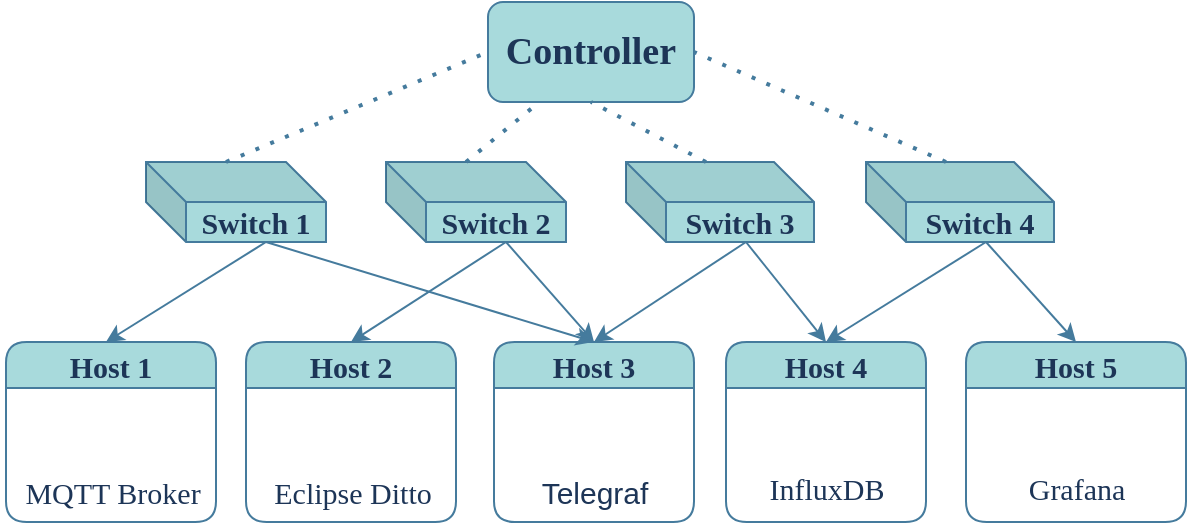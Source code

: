 <mxfile version="22.0.0" type="github">
  <diagram id="C5RBs43oDa-KdzZeNtuy" name="Page-1">
    <mxGraphModel dx="841" dy="452" grid="1" gridSize="10" guides="1" tooltips="1" connect="1" arrows="1" fold="1" page="1" pageScale="1" pageWidth="827" pageHeight="1169" math="0" shadow="0">
      <root>
        <mxCell id="WIyWlLk6GJQsqaUBKTNV-0" />
        <mxCell id="WIyWlLk6GJQsqaUBKTNV-1" parent="WIyWlLk6GJQsqaUBKTNV-0" />
        <mxCell id="kD6Mo4vfzYvjTnUpct2I-0" value="Host 1" style="swimlane;startSize=23;labelBackgroundColor=none;fillColor=#A8DADC;strokeColor=#457B9D;fontColor=#1D3557;fontSize=15;fontFamily=Times New Roman;rounded=1;" parent="WIyWlLk6GJQsqaUBKTNV-1" vertex="1">
          <mxGeometry x="40" y="320" width="105" height="90" as="geometry" />
        </mxCell>
        <mxCell id="kD6Mo4vfzYvjTnUpct2I-3" value="" style="shape=image;verticalLabelPosition=bottom;labelBackgroundColor=none;verticalAlign=top;aspect=fixed;imageAspect=0;image=https://vmssoftware.com/images/intro/product/mosquitto.png;fillColor=#A8DADC;strokeColor=#457B9D;fontColor=#1D3557;rounded=1;" parent="kD6Mo4vfzYvjTnUpct2I-0" vertex="1">
          <mxGeometry x="35" y="27.5" width="35" height="35" as="geometry" />
        </mxCell>
        <mxCell id="kD6Mo4vfzYvjTnUpct2I-4" value="&lt;font face=&quot;Times New Roman&quot; style=&quot;font-size: 15px;&quot;&gt;MQTT Broker&lt;/font&gt;" style="text;html=1;align=center;verticalAlign=middle;resizable=0;points=[];autosize=1;strokeColor=none;fillColor=none;labelBackgroundColor=none;fontColor=#1D3557;rounded=1;" parent="kD6Mo4vfzYvjTnUpct2I-0" vertex="1">
          <mxGeometry x="-2.5" y="60" width="110" height="30" as="geometry" />
        </mxCell>
        <mxCell id="kD6Mo4vfzYvjTnUpct2I-2" value="&lt;font face=&quot;Times New Roman&quot; style=&quot;font-size: 19px;&quot;&gt;&lt;b&gt;Controller&lt;/b&gt;&lt;/font&gt;" style="rounded=1;whiteSpace=wrap;html=1;labelBackgroundColor=none;fillColor=#A8DADC;strokeColor=#457B9D;fontColor=#1D3557;" parent="WIyWlLk6GJQsqaUBKTNV-1" vertex="1">
          <mxGeometry x="281" y="150" width="103" height="50" as="geometry" />
        </mxCell>
        <mxCell id="kD6Mo4vfzYvjTnUpct2I-5" value="Host 2" style="swimlane;startSize=23;labelBackgroundColor=none;fillColor=#A8DADC;strokeColor=#457B9D;fontColor=#1D3557;fontSize=15;fontFamily=Times New Roman;rounded=1;" parent="WIyWlLk6GJQsqaUBKTNV-1" vertex="1">
          <mxGeometry x="160" y="320" width="105" height="90" as="geometry" />
        </mxCell>
        <mxCell id="kD6Mo4vfzYvjTnUpct2I-7" value="&lt;font face=&quot;Times New Roman&quot; style=&quot;font-size: 15px;&quot;&gt;Eclipse Ditto&lt;/font&gt;" style="text;html=1;align=center;verticalAlign=middle;resizable=0;points=[];autosize=1;strokeColor=none;fillColor=none;labelBackgroundColor=none;fontColor=#1D3557;rounded=1;" parent="kD6Mo4vfzYvjTnUpct2I-5" vertex="1">
          <mxGeometry x="2.5" y="60" width="100" height="30" as="geometry" />
        </mxCell>
        <mxCell id="kD6Mo4vfzYvjTnUpct2I-28" value="" style="shape=image;verticalLabelPosition=bottom;labelBackgroundColor=none;verticalAlign=top;aspect=fixed;imageAspect=0;image=https://predictiveworks.github.io/assets/images/ditto.png;fillColor=#A8DADC;strokeColor=#457B9D;fontColor=#1D3557;rounded=1;" parent="kD6Mo4vfzYvjTnUpct2I-5" vertex="1">
          <mxGeometry x="35" y="27.5" width="35" height="35" as="geometry" />
        </mxCell>
        <mxCell id="kD6Mo4vfzYvjTnUpct2I-8" value="Host 3" style="swimlane;startSize=23;labelBackgroundColor=none;fillColor=#A8DADC;strokeColor=#457B9D;fontColor=#1D3557;fontSize=15;fontFamily=Times New Roman;rounded=1;" parent="WIyWlLk6GJQsqaUBKTNV-1" vertex="1">
          <mxGeometry x="284" y="320" width="100" height="90" as="geometry" />
        </mxCell>
        <mxCell id="kD6Mo4vfzYvjTnUpct2I-10" value="&lt;font style=&quot;font-size: 15px;&quot;&gt;Telegraf&lt;/font&gt;" style="text;html=1;align=center;verticalAlign=middle;resizable=0;points=[];autosize=1;strokeColor=none;fillColor=none;labelBackgroundColor=none;fontColor=#1D3557;rounded=1;" parent="kD6Mo4vfzYvjTnUpct2I-8" vertex="1">
          <mxGeometry x="10" y="60" width="80" height="30" as="geometry" />
        </mxCell>
        <mxCell id="kD6Mo4vfzYvjTnUpct2I-31" value="" style="shape=image;verticalLabelPosition=bottom;labelBackgroundColor=none;verticalAlign=top;aspect=fixed;imageAspect=0;image=https://projects.task.gda.pl/uploads/-/system/project/avatar/318/telegraf_role_logo.png;fillColor=#A8DADC;strokeColor=#457B9D;fontColor=#1D3557;rounded=1;" parent="kD6Mo4vfzYvjTnUpct2I-8" vertex="1">
          <mxGeometry x="34.75" y="29.75" width="30.5" height="30.5" as="geometry" />
        </mxCell>
        <mxCell id="kD6Mo4vfzYvjTnUpct2I-11" value="Host 4" style="swimlane;startSize=23;labelBackgroundColor=none;fillColor=#A8DADC;strokeColor=#457B9D;fontColor=#1D3557;fontSize=15;fontFamily=Times New Roman;rounded=1;" parent="WIyWlLk6GJQsqaUBKTNV-1" vertex="1">
          <mxGeometry x="400" y="320" width="100" height="90" as="geometry" />
        </mxCell>
        <mxCell id="kD6Mo4vfzYvjTnUpct2I-13" value="&lt;font face=&quot;Times New Roman&quot; style=&quot;font-size: 15px;&quot;&gt;InfluxDB&lt;/font&gt;" style="text;html=1;align=center;verticalAlign=middle;resizable=0;points=[];autosize=1;strokeColor=none;fillColor=none;labelBackgroundColor=none;fontColor=#1D3557;rounded=1;" parent="kD6Mo4vfzYvjTnUpct2I-11" vertex="1">
          <mxGeometry x="10" y="58" width="80" height="30" as="geometry" />
        </mxCell>
        <mxCell id="kD6Mo4vfzYvjTnUpct2I-32" value="" style="shape=image;verticalLabelPosition=bottom;labelBackgroundColor=none;verticalAlign=top;aspect=fixed;imageAspect=0;image=https://assets.zabbix.com/img/brands/influxdb.svg;fillColor=#A8DADC;strokeColor=#457B9D;fontColor=#1D3557;direction=south;rounded=1;" parent="kD6Mo4vfzYvjTnUpct2I-11" vertex="1">
          <mxGeometry x="34.4" y="29.41" width="31.19" height="31.19" as="geometry" />
        </mxCell>
        <mxCell id="kD6Mo4vfzYvjTnUpct2I-14" value="Host 5" style="swimlane;startSize=23;labelBackgroundColor=none;fillColor=#A8DADC;strokeColor=#457B9D;fontColor=#1D3557;fontSize=15;fontFamily=Times New Roman;rounded=1;" parent="WIyWlLk6GJQsqaUBKTNV-1" vertex="1">
          <mxGeometry x="520" y="320" width="110" height="90" as="geometry" />
        </mxCell>
        <mxCell id="kD6Mo4vfzYvjTnUpct2I-16" value="&lt;font face=&quot;Times New Roman&quot; style=&quot;font-size: 15px;&quot;&gt;Grafana&lt;/font&gt;" style="text;html=1;align=center;verticalAlign=middle;resizable=0;points=[];autosize=1;strokeColor=none;fillColor=none;labelBackgroundColor=none;fontColor=#1D3557;rounded=1;" parent="kD6Mo4vfzYvjTnUpct2I-14" vertex="1">
          <mxGeometry x="20" y="58" width="70" height="30" as="geometry" />
        </mxCell>
        <mxCell id="kD6Mo4vfzYvjTnUpct2I-34" value="" style="shape=image;verticalLabelPosition=bottom;labelBackgroundColor=none;verticalAlign=top;aspect=fixed;imageAspect=0;image=https://seeklogo.com/images/G/grafana-logo-15BA0AFA8A-seeklogo.com.png;fillColor=#A8DADC;strokeColor=#457B9D;fontColor=#1D3557;rounded=1;" parent="kD6Mo4vfzYvjTnUpct2I-14" vertex="1">
          <mxGeometry x="35.28" y="28.99" width="29.45" height="32.02" as="geometry" />
        </mxCell>
        <mxCell id="kD6Mo4vfzYvjTnUpct2I-17" value="&lt;font face=&quot;Times New Roman&quot; style=&quot;font-size: 15px;&quot;&gt;&lt;b&gt;Switch 1&lt;/b&gt;&lt;/font&gt;" style="shape=cube;whiteSpace=wrap;html=1;boundedLbl=1;backgroundOutline=1;darkOpacity=0.05;darkOpacity2=0.1;labelBackgroundColor=none;fillColor=#A8DADC;strokeColor=#457B9D;fontColor=#1D3557;rounded=1;" parent="WIyWlLk6GJQsqaUBKTNV-1" vertex="1">
          <mxGeometry x="110" y="230" width="90" height="40" as="geometry" />
        </mxCell>
        <mxCell id="kD6Mo4vfzYvjTnUpct2I-18" value="&lt;font face=&quot;Times New Roman&quot; style=&quot;font-size: 15px;&quot;&gt;&lt;b&gt;Switch 2&lt;/b&gt;&lt;/font&gt;" style="shape=cube;whiteSpace=wrap;html=1;boundedLbl=1;backgroundOutline=1;darkOpacity=0.05;darkOpacity2=0.1;labelBackgroundColor=none;fillColor=#A8DADC;strokeColor=#457B9D;fontColor=#1D3557;rounded=1;" parent="WIyWlLk6GJQsqaUBKTNV-1" vertex="1">
          <mxGeometry x="230" y="230" width="90" height="40" as="geometry" />
        </mxCell>
        <mxCell id="kD6Mo4vfzYvjTnUpct2I-19" value="&lt;font face=&quot;Times New Roman&quot; style=&quot;font-size: 15px;&quot;&gt;&lt;b&gt;Switch 3&lt;/b&gt;&lt;/font&gt;" style="shape=cube;whiteSpace=wrap;html=1;boundedLbl=1;backgroundOutline=1;darkOpacity=0.05;darkOpacity2=0.1;labelBackgroundColor=none;fillColor=#A8DADC;strokeColor=#457B9D;fontColor=#1D3557;rounded=1;" parent="WIyWlLk6GJQsqaUBKTNV-1" vertex="1">
          <mxGeometry x="350" y="230" width="94" height="40" as="geometry" />
        </mxCell>
        <mxCell id="kD6Mo4vfzYvjTnUpct2I-20" value="&lt;font face=&quot;Times New Roman&quot; style=&quot;font-size: 15px;&quot;&gt;&lt;b&gt;Switch 4&lt;/b&gt;&lt;/font&gt;" style="shape=cube;whiteSpace=wrap;html=1;boundedLbl=1;backgroundOutline=1;darkOpacity=0.05;darkOpacity2=0.1;labelBackgroundColor=none;fillColor=#A8DADC;strokeColor=#457B9D;fontColor=#1D3557;rounded=1;" parent="WIyWlLk6GJQsqaUBKTNV-1" vertex="1">
          <mxGeometry x="470" y="230" width="94" height="40" as="geometry" />
        </mxCell>
        <mxCell id="kD6Mo4vfzYvjTnUpct2I-35" value="" style="endArrow=none;dashed=1;html=1;dashPattern=1 3;strokeWidth=2;rounded=1;entryX=0;entryY=0.5;entryDx=0;entryDy=0;exitX=0;exitY=0;exitDx=40;exitDy=0;exitPerimeter=0;labelBackgroundColor=none;strokeColor=#457B9D;fontColor=default;" parent="WIyWlLk6GJQsqaUBKTNV-1" source="kD6Mo4vfzYvjTnUpct2I-17" target="kD6Mo4vfzYvjTnUpct2I-2" edge="1">
          <mxGeometry width="50" height="50" relative="1" as="geometry">
            <mxPoint x="190" y="190" as="sourcePoint" />
            <mxPoint x="340" y="100" as="targetPoint" />
          </mxGeometry>
        </mxCell>
        <mxCell id="kD6Mo4vfzYvjTnUpct2I-36" value="" style="endArrow=none;dashed=1;html=1;dashPattern=1 3;strokeWidth=2;rounded=1;entryX=0.25;entryY=1;entryDx=0;entryDy=0;exitX=0;exitY=0;exitDx=40;exitDy=0;exitPerimeter=0;labelBackgroundColor=none;strokeColor=#457B9D;fontColor=default;" parent="WIyWlLk6GJQsqaUBKTNV-1" source="kD6Mo4vfzYvjTnUpct2I-18" target="kD6Mo4vfzYvjTnUpct2I-2" edge="1">
          <mxGeometry width="50" height="50" relative="1" as="geometry">
            <mxPoint x="320" y="190" as="sourcePoint" />
            <mxPoint x="470" y="100" as="targetPoint" />
          </mxGeometry>
        </mxCell>
        <mxCell id="kD6Mo4vfzYvjTnUpct2I-37" value="" style="endArrow=none;dashed=1;html=1;dashPattern=1 3;strokeWidth=2;rounded=1;entryX=0.5;entryY=1;entryDx=0;entryDy=0;exitX=0;exitY=0;exitDx=40;exitDy=0;exitPerimeter=0;labelBackgroundColor=none;strokeColor=#457B9D;fontColor=default;" parent="WIyWlLk6GJQsqaUBKTNV-1" source="kD6Mo4vfzYvjTnUpct2I-19" target="kD6Mo4vfzYvjTnUpct2I-2" edge="1">
          <mxGeometry width="50" height="50" relative="1" as="geometry">
            <mxPoint x="469" y="200" as="sourcePoint" />
            <mxPoint x="530" y="100" as="targetPoint" />
          </mxGeometry>
        </mxCell>
        <mxCell id="kD6Mo4vfzYvjTnUpct2I-38" value="" style="endArrow=none;dashed=1;html=1;dashPattern=1 3;strokeWidth=2;rounded=1;entryX=1;entryY=0.5;entryDx=0;entryDy=0;exitX=0;exitY=0;exitDx=40;exitDy=0;exitPerimeter=0;labelBackgroundColor=none;strokeColor=#457B9D;fontColor=default;" parent="WIyWlLk6GJQsqaUBKTNV-1" source="kD6Mo4vfzYvjTnUpct2I-20" target="kD6Mo4vfzYvjTnUpct2I-2" edge="1">
          <mxGeometry width="50" height="50" relative="1" as="geometry">
            <mxPoint x="630" y="190" as="sourcePoint" />
            <mxPoint x="580" y="90" as="targetPoint" />
          </mxGeometry>
        </mxCell>
        <mxCell id="kD6Mo4vfzYvjTnUpct2I-40" value="" style="endArrow=classic;html=1;exitX=0;exitY=0;exitDx=60;exitDy=40;exitPerimeter=0;labelBackgroundColor=none;strokeColor=#457B9D;fontColor=default;targetPerimeterSpacing=10;rounded=1;arcSize=20;" parent="WIyWlLk6GJQsqaUBKTNV-1" source="kD6Mo4vfzYvjTnUpct2I-17" edge="1">
          <mxGeometry width="50" height="50" relative="1" as="geometry">
            <mxPoint x="120" y="250" as="sourcePoint" />
            <mxPoint x="90" y="320" as="targetPoint" />
          </mxGeometry>
        </mxCell>
        <mxCell id="kD6Mo4vfzYvjTnUpct2I-41" value="" style="endArrow=classic;html=1;rounded=1;labelBackgroundColor=none;strokeColor=#457B9D;fontColor=default;entryX=0.5;entryY=0;entryDx=0;entryDy=0;" parent="WIyWlLk6GJQsqaUBKTNV-1" target="kD6Mo4vfzYvjTnUpct2I-8" edge="1">
          <mxGeometry width="50" height="50" relative="1" as="geometry">
            <mxPoint x="170" y="270" as="sourcePoint" />
            <mxPoint x="330" y="320" as="targetPoint" />
          </mxGeometry>
        </mxCell>
        <mxCell id="kD6Mo4vfzYvjTnUpct2I-43" value="" style="endArrow=classic;html=1;rounded=1;exitX=0;exitY=0;exitDx=60;exitDy=40;exitPerimeter=0;entryX=0.5;entryY=0;entryDx=0;entryDy=0;labelBackgroundColor=none;strokeColor=#457B9D;fontColor=default;targetPerimeterSpacing=7;" parent="WIyWlLk6GJQsqaUBKTNV-1" source="kD6Mo4vfzYvjTnUpct2I-18" target="kD6Mo4vfzYvjTnUpct2I-5" edge="1">
          <mxGeometry width="50" height="50" relative="1" as="geometry">
            <mxPoint x="340" y="260" as="sourcePoint" />
            <mxPoint x="240" y="320" as="targetPoint" />
          </mxGeometry>
        </mxCell>
        <mxCell id="kD6Mo4vfzYvjTnUpct2I-44" value="" style="endArrow=classic;html=1;rounded=1;exitX=0;exitY=0;exitDx=60;exitDy=40;exitPerimeter=0;labelBackgroundColor=none;strokeColor=#457B9D;fontColor=default;entryX=0.5;entryY=0;entryDx=0;entryDy=0;" parent="WIyWlLk6GJQsqaUBKTNV-1" source="kD6Mo4vfzYvjTnUpct2I-19" target="kD6Mo4vfzYvjTnUpct2I-8" edge="1">
          <mxGeometry width="50" height="50" relative="1" as="geometry">
            <mxPoint x="400" y="300" as="sourcePoint" />
            <mxPoint x="340" y="320" as="targetPoint" />
          </mxGeometry>
        </mxCell>
        <mxCell id="kD6Mo4vfzYvjTnUpct2I-45" value="" style="endArrow=classic;html=1;rounded=1;exitX=0;exitY=0;exitDx=60;exitDy=40;exitPerimeter=0;entryX=0.5;entryY=0;entryDx=0;entryDy=0;labelBackgroundColor=none;strokeColor=#457B9D;fontColor=default;" parent="WIyWlLk6GJQsqaUBKTNV-1" source="kD6Mo4vfzYvjTnUpct2I-19" target="kD6Mo4vfzYvjTnUpct2I-11" edge="1">
          <mxGeometry width="50" height="50" relative="1" as="geometry">
            <mxPoint x="400" y="300" as="sourcePoint" />
            <mxPoint x="540" y="290" as="targetPoint" />
          </mxGeometry>
        </mxCell>
        <mxCell id="kD6Mo4vfzYvjTnUpct2I-46" value="" style="endArrow=classic;html=1;rounded=1;exitX=0;exitY=0;exitDx=60;exitDy=40;exitPerimeter=0;entryX=0.5;entryY=0;entryDx=0;entryDy=0;labelBackgroundColor=none;strokeColor=#457B9D;fontColor=default;" parent="WIyWlLk6GJQsqaUBKTNV-1" source="kD6Mo4vfzYvjTnUpct2I-20" target="kD6Mo4vfzYvjTnUpct2I-11" edge="1">
          <mxGeometry width="50" height="50" relative="1" as="geometry">
            <mxPoint x="660" y="240" as="sourcePoint" />
            <mxPoint x="580" y="310" as="targetPoint" />
          </mxGeometry>
        </mxCell>
        <mxCell id="kD6Mo4vfzYvjTnUpct2I-47" value="" style="endArrow=classic;html=1;rounded=1;entryX=0.5;entryY=0;entryDx=0;entryDy=0;exitX=0;exitY=0;exitDx=60;exitDy=40;exitPerimeter=0;labelBackgroundColor=none;strokeColor=#457B9D;fontColor=default;" parent="WIyWlLk6GJQsqaUBKTNV-1" source="kD6Mo4vfzYvjTnUpct2I-20" target="kD6Mo4vfzYvjTnUpct2I-14" edge="1">
          <mxGeometry width="50" height="50" relative="1" as="geometry">
            <mxPoint x="660" y="240" as="sourcePoint" />
            <mxPoint x="460" y="310" as="targetPoint" />
          </mxGeometry>
        </mxCell>
        <mxCell id="kD6Mo4vfzYvjTnUpct2I-48" value="" style="endArrow=classic;html=1;rounded=1;exitX=0;exitY=0;exitDx=60;exitDy=40;exitPerimeter=0;labelBackgroundColor=none;strokeColor=#457B9D;fontColor=default;entryX=0.5;entryY=0;entryDx=0;entryDy=0;" parent="WIyWlLk6GJQsqaUBKTNV-1" source="kD6Mo4vfzYvjTnUpct2I-18" target="kD6Mo4vfzYvjTnUpct2I-8" edge="1">
          <mxGeometry width="50" height="50" relative="1" as="geometry">
            <mxPoint x="340" y="240" as="sourcePoint" />
            <mxPoint x="334" y="320" as="targetPoint" />
          </mxGeometry>
        </mxCell>
      </root>
    </mxGraphModel>
  </diagram>
</mxfile>
